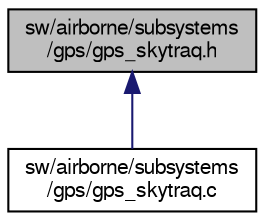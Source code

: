 digraph "sw/airborne/subsystems/gps/gps_skytraq.h"
{
  edge [fontname="FreeSans",fontsize="10",labelfontname="FreeSans",labelfontsize="10"];
  node [fontname="FreeSans",fontsize="10",shape=record];
  Node1 [label="sw/airborne/subsystems\l/gps/gps_skytraq.h",height=0.2,width=0.4,color="black", fillcolor="grey75", style="filled", fontcolor="black"];
  Node1 -> Node2 [dir="back",color="midnightblue",fontsize="10",style="solid",fontname="FreeSans"];
  Node2 [label="sw/airborne/subsystems\l/gps/gps_skytraq.c",height=0.2,width=0.4,color="black", fillcolor="white", style="filled",URL="$gps__skytraq_8c.html"];
}
